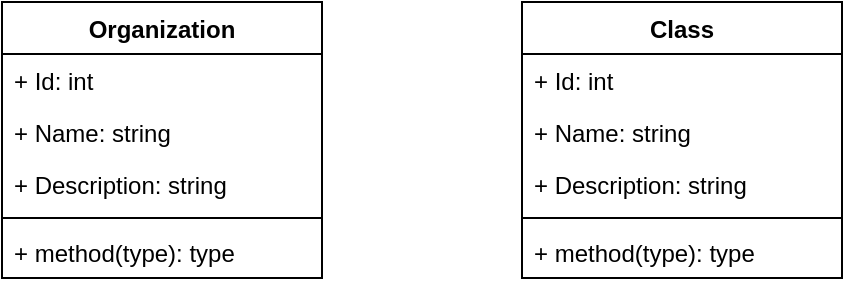 <mxfile version="18.0.4" type="github">
  <diagram id="C5RBs43oDa-KdzZeNtuy" name="Page-1">
    <mxGraphModel dx="1038" dy="547" grid="1" gridSize="10" guides="1" tooltips="1" connect="1" arrows="1" fold="1" page="1" pageScale="1" pageWidth="827" pageHeight="1169" math="0" shadow="0">
      <root>
        <mxCell id="WIyWlLk6GJQsqaUBKTNV-0" />
        <mxCell id="WIyWlLk6GJQsqaUBKTNV-1" parent="WIyWlLk6GJQsqaUBKTNV-0" />
        <mxCell id="jt78altmoXyXKl9wla6_-0" value="Organization" style="swimlane;fontStyle=1;align=center;verticalAlign=top;childLayout=stackLayout;horizontal=1;startSize=26;horizontalStack=0;resizeParent=1;resizeParentMax=0;resizeLast=0;collapsible=1;marginBottom=0;" vertex="1" parent="WIyWlLk6GJQsqaUBKTNV-1">
          <mxGeometry x="40" y="40" width="160" height="138" as="geometry" />
        </mxCell>
        <mxCell id="jt78altmoXyXKl9wla6_-1" value="+ Id: int" style="text;strokeColor=none;fillColor=none;align=left;verticalAlign=top;spacingLeft=4;spacingRight=4;overflow=hidden;rotatable=0;points=[[0,0.5],[1,0.5]];portConstraint=eastwest;" vertex="1" parent="jt78altmoXyXKl9wla6_-0">
          <mxGeometry y="26" width="160" height="26" as="geometry" />
        </mxCell>
        <mxCell id="jt78altmoXyXKl9wla6_-4" value="+ Name: string" style="text;strokeColor=none;fillColor=none;align=left;verticalAlign=top;spacingLeft=4;spacingRight=4;overflow=hidden;rotatable=0;points=[[0,0.5],[1,0.5]];portConstraint=eastwest;" vertex="1" parent="jt78altmoXyXKl9wla6_-0">
          <mxGeometry y="52" width="160" height="26" as="geometry" />
        </mxCell>
        <mxCell id="jt78altmoXyXKl9wla6_-5" value="+ Description: string" style="text;strokeColor=none;fillColor=none;align=left;verticalAlign=top;spacingLeft=4;spacingRight=4;overflow=hidden;rotatable=0;points=[[0,0.5],[1,0.5]];portConstraint=eastwest;" vertex="1" parent="jt78altmoXyXKl9wla6_-0">
          <mxGeometry y="78" width="160" height="26" as="geometry" />
        </mxCell>
        <mxCell id="jt78altmoXyXKl9wla6_-2" value="" style="line;strokeWidth=1;fillColor=none;align=left;verticalAlign=middle;spacingTop=-1;spacingLeft=3;spacingRight=3;rotatable=0;labelPosition=right;points=[];portConstraint=eastwest;" vertex="1" parent="jt78altmoXyXKl9wla6_-0">
          <mxGeometry y="104" width="160" height="8" as="geometry" />
        </mxCell>
        <mxCell id="jt78altmoXyXKl9wla6_-3" value="+ method(type): type" style="text;strokeColor=none;fillColor=none;align=left;verticalAlign=top;spacingLeft=4;spacingRight=4;overflow=hidden;rotatable=0;points=[[0,0.5],[1,0.5]];portConstraint=eastwest;" vertex="1" parent="jt78altmoXyXKl9wla6_-0">
          <mxGeometry y="112" width="160" height="26" as="geometry" />
        </mxCell>
        <mxCell id="jt78altmoXyXKl9wla6_-6" value="Class" style="swimlane;fontStyle=1;align=center;verticalAlign=top;childLayout=stackLayout;horizontal=1;startSize=26;horizontalStack=0;resizeParent=1;resizeParentMax=0;resizeLast=0;collapsible=1;marginBottom=0;" vertex="1" parent="WIyWlLk6GJQsqaUBKTNV-1">
          <mxGeometry x="300" y="40" width="160" height="138" as="geometry" />
        </mxCell>
        <mxCell id="jt78altmoXyXKl9wla6_-7" value="+ Id: int" style="text;strokeColor=none;fillColor=none;align=left;verticalAlign=top;spacingLeft=4;spacingRight=4;overflow=hidden;rotatable=0;points=[[0,0.5],[1,0.5]];portConstraint=eastwest;" vertex="1" parent="jt78altmoXyXKl9wla6_-6">
          <mxGeometry y="26" width="160" height="26" as="geometry" />
        </mxCell>
        <mxCell id="jt78altmoXyXKl9wla6_-10" value="+ Name: string" style="text;strokeColor=none;fillColor=none;align=left;verticalAlign=top;spacingLeft=4;spacingRight=4;overflow=hidden;rotatable=0;points=[[0,0.5],[1,0.5]];portConstraint=eastwest;" vertex="1" parent="jt78altmoXyXKl9wla6_-6">
          <mxGeometry y="52" width="160" height="26" as="geometry" />
        </mxCell>
        <mxCell id="jt78altmoXyXKl9wla6_-11" value="+ Description: string" style="text;strokeColor=none;fillColor=none;align=left;verticalAlign=top;spacingLeft=4;spacingRight=4;overflow=hidden;rotatable=0;points=[[0,0.5],[1,0.5]];portConstraint=eastwest;" vertex="1" parent="jt78altmoXyXKl9wla6_-6">
          <mxGeometry y="78" width="160" height="26" as="geometry" />
        </mxCell>
        <mxCell id="jt78altmoXyXKl9wla6_-8" value="" style="line;strokeWidth=1;fillColor=none;align=left;verticalAlign=middle;spacingTop=-1;spacingLeft=3;spacingRight=3;rotatable=0;labelPosition=right;points=[];portConstraint=eastwest;" vertex="1" parent="jt78altmoXyXKl9wla6_-6">
          <mxGeometry y="104" width="160" height="8" as="geometry" />
        </mxCell>
        <mxCell id="jt78altmoXyXKl9wla6_-9" value="+ method(type): type" style="text;strokeColor=none;fillColor=none;align=left;verticalAlign=top;spacingLeft=4;spacingRight=4;overflow=hidden;rotatable=0;points=[[0,0.5],[1,0.5]];portConstraint=eastwest;" vertex="1" parent="jt78altmoXyXKl9wla6_-6">
          <mxGeometry y="112" width="160" height="26" as="geometry" />
        </mxCell>
      </root>
    </mxGraphModel>
  </diagram>
</mxfile>

